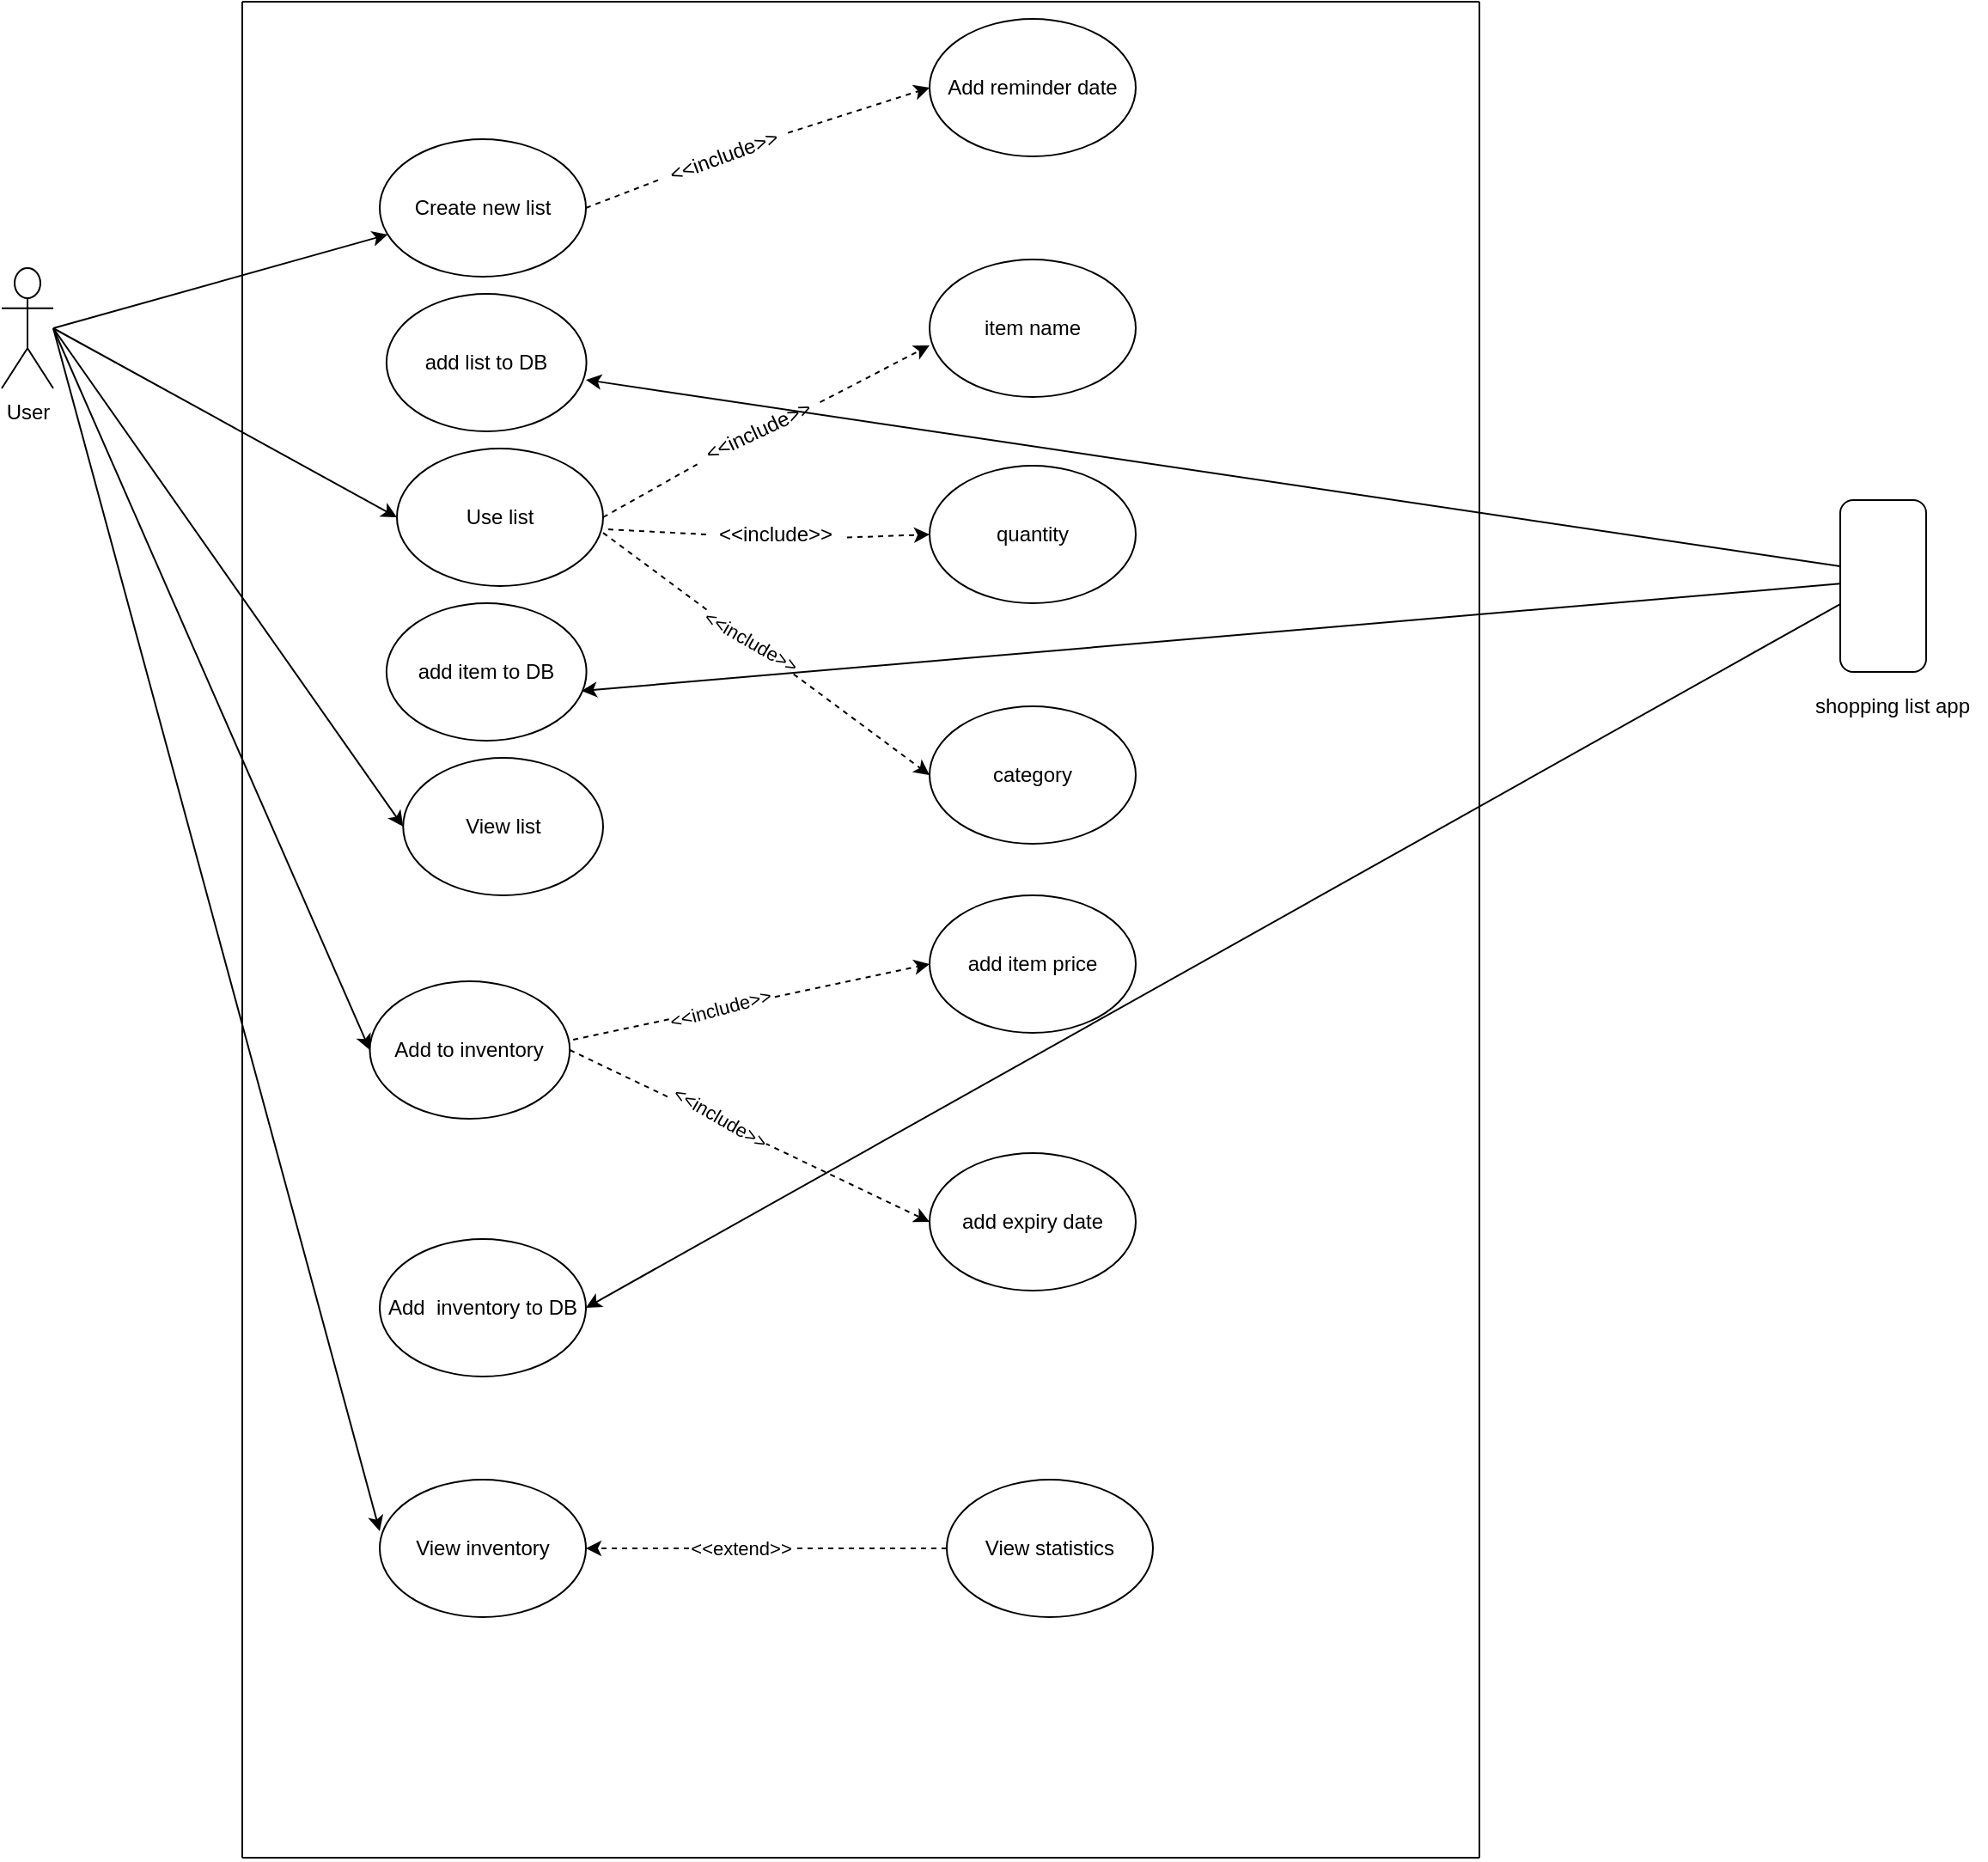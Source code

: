 <mxfile version="18.1.1" type="device"><diagram id="ScNYzU8HWsqsEv3crm3L" name="Page-1"><mxGraphModel dx="868" dy="516" grid="1" gridSize="10" guides="1" tooltips="1" connect="1" arrows="1" fold="1" page="1" pageScale="1" pageWidth="850" pageHeight="1100" math="0" shadow="0"><root><mxCell id="0"/><mxCell id="1" parent="0"/><mxCell id="9ohKPk2qutxQuQ65tgT4-1" value="User" style="shape=umlActor;verticalLabelPosition=bottom;verticalAlign=top;html=1;outlineConnect=0;" parent="1" vertex="1"><mxGeometry x="60" y="595" width="30" height="70" as="geometry"/></mxCell><mxCell id="9ohKPk2qutxQuQ65tgT4-4" value="Create new list" style="ellipse;whiteSpace=wrap;html=1;" parent="1" vertex="1"><mxGeometry x="280" y="520" width="120" height="80" as="geometry"/></mxCell><mxCell id="9ohKPk2qutxQuQ65tgT4-5" value="Use list" style="ellipse;whiteSpace=wrap;html=1;" parent="1" vertex="1"><mxGeometry x="290" y="700" width="120" height="80" as="geometry"/></mxCell><mxCell id="9ohKPk2qutxQuQ65tgT4-6" value="" style="endArrow=classic;html=1;rounded=0;" parent="1" target="9ohKPk2qutxQuQ65tgT4-4" edge="1"><mxGeometry width="50" height="50" relative="1" as="geometry"><mxPoint x="90" y="630" as="sourcePoint"/><mxPoint x="450" y="630" as="targetPoint"/></mxGeometry></mxCell><mxCell id="9ohKPk2qutxQuQ65tgT4-7" value="" style="endArrow=classic;html=1;rounded=0;entryX=0;entryY=0.5;entryDx=0;entryDy=0;" parent="1" target="9ohKPk2qutxQuQ65tgT4-5" edge="1"><mxGeometry width="50" height="50" relative="1" as="geometry"><mxPoint x="90" y="630" as="sourcePoint"/><mxPoint x="450" y="630" as="targetPoint"/></mxGeometry></mxCell><mxCell id="9ohKPk2qutxQuQ65tgT4-8" value="item name" style="ellipse;whiteSpace=wrap;html=1;" parent="1" vertex="1"><mxGeometry x="600" y="590" width="120" height="80" as="geometry"/></mxCell><mxCell id="9ohKPk2qutxQuQ65tgT4-9" value="quantity" style="ellipse;whiteSpace=wrap;html=1;" parent="1" vertex="1"><mxGeometry x="600" y="710" width="120" height="80" as="geometry"/></mxCell><mxCell id="9ohKPk2qutxQuQ65tgT4-12" value="" style="endArrow=classic;html=1;rounded=0;exitX=1;exitY=0.5;exitDx=0;exitDy=0;entryX=0;entryY=0.625;entryDx=0;entryDy=0;entryPerimeter=0;dashed=1;startArrow=none;" parent="1" source="9ohKPk2qutxQuQ65tgT4-26" target="9ohKPk2qutxQuQ65tgT4-8" edge="1"><mxGeometry width="50" height="50" relative="1" as="geometry"><mxPoint x="400" y="980" as="sourcePoint"/><mxPoint x="600" y="700" as="targetPoint"/></mxGeometry></mxCell><mxCell id="9ohKPk2qutxQuQ65tgT4-13" value="" style="endArrow=classic;html=1;rounded=0;exitX=1.025;exitY=0.588;exitDx=0;exitDy=0;entryX=0;entryY=0.5;entryDx=0;entryDy=0;exitPerimeter=0;dashed=1;startArrow=none;" parent="1" source="9ohKPk2qutxQuQ65tgT4-28" target="9ohKPk2qutxQuQ65tgT4-9" edge="1"><mxGeometry width="50" height="50" relative="1" as="geometry"><mxPoint x="420" y="750" as="sourcePoint"/><mxPoint x="607" y="709.04" as="targetPoint"/></mxGeometry></mxCell><mxCell id="9ohKPk2qutxQuQ65tgT4-15" value="Add reminder date" style="ellipse;whiteSpace=wrap;html=1;" parent="1" vertex="1"><mxGeometry x="600" y="450" width="120" height="80" as="geometry"/></mxCell><mxCell id="9ohKPk2qutxQuQ65tgT4-19" value="" style="group" parent="1" vertex="1" connectable="0"><mxGeometry x="600" y="850" width="120" height="80" as="geometry"/></mxCell><mxCell id="9ohKPk2qutxQuQ65tgT4-10" value="category" style="ellipse;whiteSpace=wrap;html=1;" parent="9ohKPk2qutxQuQ65tgT4-19" vertex="1"><mxGeometry width="120" height="80" as="geometry"/></mxCell><mxCell id="9ohKPk2qutxQuQ65tgT4-14" value="" style="endArrow=classic;html=1;rounded=0;exitX=1;exitY=0.613;exitDx=0;exitDy=0;entryX=0;entryY=0.5;entryDx=0;entryDy=0;exitPerimeter=0;dashed=1;" parent="9ohKPk2qutxQuQ65tgT4-19" source="9ohKPk2qutxQuQ65tgT4-5" target="9ohKPk2qutxQuQ65tgT4-10" edge="1"><mxGeometry width="50" height="50" relative="1" as="geometry"><mxPoint x="-187" y="-92.96" as="sourcePoint"/><mxPoint x="-0.96" y="-32" as="targetPoint"/></mxGeometry></mxCell><mxCell id="UT4AfAvTFm8dBczRuJlI-17" value="&amp;lt;&amp;lt;include&amp;gt;&amp;gt;" style="edgeLabel;html=1;align=center;verticalAlign=middle;resizable=0;points=[];rotation=30;" vertex="1" connectable="0" parent="9ohKPk2qutxQuQ65tgT4-14"><mxGeometry x="-0.104" y="1" relative="1" as="geometry"><mxPoint as="offset"/></mxGeometry></mxCell><mxCell id="9ohKPk2qutxQuQ65tgT4-20" value="" style="endArrow=classic;html=1;rounded=0;exitX=1;exitY=0.5;exitDx=0;exitDy=0;entryX=0;entryY=0.5;entryDx=0;entryDy=0;dashed=1;startArrow=none;" parent="1" source="9ohKPk2qutxQuQ65tgT4-21" target="9ohKPk2qutxQuQ65tgT4-15" edge="1"><mxGeometry width="50" height="50" relative="1" as="geometry"><mxPoint x="400" y="580" as="sourcePoint"/><mxPoint x="450" y="530" as="targetPoint"/></mxGeometry></mxCell><mxCell id="9ohKPk2qutxQuQ65tgT4-21" value="&amp;lt;&amp;lt;include&amp;gt;&amp;gt;" style="text;html=1;align=center;verticalAlign=middle;resizable=0;points=[];autosize=1;strokeColor=none;fillColor=none;rotation=-20;" parent="1" vertex="1"><mxGeometry x="440" y="520" width="80" height="20" as="geometry"/></mxCell><mxCell id="9ohKPk2qutxQuQ65tgT4-24" value="" style="endArrow=none;html=1;rounded=0;exitX=1;exitY=0.5;exitDx=0;exitDy=0;entryX=0;entryY=0.5;entryDx=0;entryDy=0;dashed=1;" parent="1" source="9ohKPk2qutxQuQ65tgT4-4" target="9ohKPk2qutxQuQ65tgT4-21" edge="1"><mxGeometry width="50" height="50" relative="1" as="geometry"><mxPoint x="400" y="560" as="sourcePoint"/><mxPoint x="600" y="490" as="targetPoint"/></mxGeometry></mxCell><mxCell id="9ohKPk2qutxQuQ65tgT4-26" value="&amp;lt;&amp;lt;include&amp;gt;&amp;gt;" style="text;html=1;align=center;verticalAlign=middle;resizable=0;points=[];autosize=1;strokeColor=none;fillColor=none;rotation=-25;" parent="1" vertex="1"><mxGeometry x="460" y="680" width="80" height="20" as="geometry"/></mxCell><mxCell id="9ohKPk2qutxQuQ65tgT4-27" value="" style="endArrow=none;html=1;rounded=0;exitX=1;exitY=0.5;exitDx=0;exitDy=0;entryX=0;entryY=0.625;entryDx=0;entryDy=0;entryPerimeter=0;dashed=1;" parent="1" source="9ohKPk2qutxQuQ65tgT4-5" target="9ohKPk2qutxQuQ65tgT4-26" edge="1"><mxGeometry width="50" height="50" relative="1" as="geometry"><mxPoint x="410" y="740" as="sourcePoint"/><mxPoint x="600" y="640" as="targetPoint"/></mxGeometry></mxCell><mxCell id="9ohKPk2qutxQuQ65tgT4-28" value="&amp;lt;&amp;lt;include&amp;gt;&amp;gt;" style="text;html=1;align=center;verticalAlign=middle;resizable=0;points=[];autosize=1;strokeColor=none;fillColor=none;rotation=0;" parent="1" vertex="1"><mxGeometry x="470" y="740" width="80" height="20" as="geometry"/></mxCell><mxCell id="9ohKPk2qutxQuQ65tgT4-29" value="" style="endArrow=none;html=1;rounded=0;exitX=1.025;exitY=0.588;exitDx=0;exitDy=0;entryX=0;entryY=0.5;entryDx=0;entryDy=0;exitPerimeter=0;dashed=1;" parent="1" source="9ohKPk2qutxQuQ65tgT4-5" target="9ohKPk2qutxQuQ65tgT4-28" edge="1"><mxGeometry width="50" height="50" relative="1" as="geometry"><mxPoint x="413" y="747.04" as="sourcePoint"/><mxPoint x="600" y="750" as="targetPoint"/></mxGeometry></mxCell><mxCell id="9ohKPk2qutxQuQ65tgT4-32" value="" style="endArrow=classic;html=1;rounded=0;entryX=0;entryY=0.5;entryDx=0;entryDy=0;" parent="1" target="9ohKPk2qutxQuQ65tgT4-30" edge="1"><mxGeometry width="50" height="50" relative="1" as="geometry"><mxPoint x="90" y="630" as="sourcePoint"/><mxPoint x="300" y="750" as="targetPoint"/></mxGeometry></mxCell><mxCell id="9ohKPk2qutxQuQ65tgT4-33" value="" style="endArrow=classic;html=1;rounded=0;entryX=0;entryY=0.375;entryDx=0;entryDy=0;entryPerimeter=0;" parent="1" target="UT4AfAvTFm8dBczRuJlI-4" edge="1"><mxGeometry width="50" height="50" relative="1" as="geometry"><mxPoint x="90" y="630" as="sourcePoint"/><mxPoint x="260" y="1170" as="targetPoint"/></mxGeometry></mxCell><mxCell id="9ohKPk2qutxQuQ65tgT4-34" value="add item price" style="ellipse;whiteSpace=wrap;html=1;" parent="1" vertex="1"><mxGeometry x="600" y="960" width="120" height="80" as="geometry"/></mxCell><mxCell id="9ohKPk2qutxQuQ65tgT4-35" value="add expiry date" style="ellipse;whiteSpace=wrap;html=1;" parent="1" vertex="1"><mxGeometry x="600" y="1110" width="120" height="80" as="geometry"/></mxCell><mxCell id="9ohKPk2qutxQuQ65tgT4-36" value="" style="endArrow=classic;html=1;rounded=0;dashed=1;exitX=1.017;exitY=0.425;exitDx=0;exitDy=0;exitPerimeter=0;entryX=0;entryY=0.5;entryDx=0;entryDy=0;" parent="1" source="9ohKPk2qutxQuQ65tgT4-31" target="9ohKPk2qutxQuQ65tgT4-34" edge="1"><mxGeometry width="50" height="50" relative="1" as="geometry"><mxPoint x="400" y="960" as="sourcePoint"/><mxPoint x="450" y="910" as="targetPoint"/></mxGeometry></mxCell><mxCell id="UT4AfAvTFm8dBczRuJlI-15" value="&amp;lt;&amp;lt;include&amp;gt;&amp;gt;" style="edgeLabel;html=1;align=center;verticalAlign=middle;resizable=0;points=[];rotation=-15;" vertex="1" connectable="0" parent="9ohKPk2qutxQuQ65tgT4-36"><mxGeometry x="-0.182" relative="1" as="geometry"><mxPoint as="offset"/></mxGeometry></mxCell><mxCell id="9ohKPk2qutxQuQ65tgT4-37" value="" style="endArrow=classic;html=1;rounded=0;dashed=1;exitX=1;exitY=0.5;exitDx=0;exitDy=0;entryX=0;entryY=0.5;entryDx=0;entryDy=0;" parent="1" source="9ohKPk2qutxQuQ65tgT4-31" target="9ohKPk2qutxQuQ65tgT4-35" edge="1"><mxGeometry width="50" height="50" relative="1" as="geometry"><mxPoint x="412.04" y="1054" as="sourcePoint"/><mxPoint x="620" y="1010" as="targetPoint"/></mxGeometry></mxCell><mxCell id="UT4AfAvTFm8dBczRuJlI-16" value="&amp;lt;&amp;lt;include&amp;gt;&amp;gt;" style="edgeLabel;html=1;align=center;verticalAlign=middle;resizable=0;points=[];rotation=30;" vertex="1" connectable="0" parent="9ohKPk2qutxQuQ65tgT4-37"><mxGeometry x="-0.172" y="3" relative="1" as="geometry"><mxPoint x="-1" as="offset"/></mxGeometry></mxCell><mxCell id="UT4AfAvTFm8dBczRuJlI-1" value="" style="endArrow=none;html=1;rounded=0;" edge="1" parent="1"><mxGeometry width="50" height="50" relative="1" as="geometry"><mxPoint x="200" y="440" as="sourcePoint"/><mxPoint x="920" y="440" as="targetPoint"/></mxGeometry></mxCell><mxCell id="UT4AfAvTFm8dBczRuJlI-2" value="" style="endArrow=none;html=1;rounded=0;" edge="1" parent="1"><mxGeometry width="50" height="50" relative="1" as="geometry"><mxPoint x="200" y="440" as="sourcePoint"/><mxPoint x="200" y="1520" as="targetPoint"/></mxGeometry></mxCell><mxCell id="UT4AfAvTFm8dBczRuJlI-3" value="" style="endArrow=none;html=1;rounded=0;" edge="1" parent="1"><mxGeometry width="50" height="50" relative="1" as="geometry"><mxPoint x="920" y="440" as="sourcePoint"/><mxPoint x="920" y="1520" as="targetPoint"/></mxGeometry></mxCell><mxCell id="UT4AfAvTFm8dBczRuJlI-4" value="View inventory" style="ellipse;whiteSpace=wrap;html=1;" vertex="1" parent="1"><mxGeometry x="280" y="1300" width="120" height="80" as="geometry"/></mxCell><mxCell id="UT4AfAvTFm8dBczRuJlI-5" value="View statistics" style="ellipse;whiteSpace=wrap;html=1;" vertex="1" parent="1"><mxGeometry x="610" y="1300" width="120" height="80" as="geometry"/></mxCell><mxCell id="UT4AfAvTFm8dBczRuJlI-7" value="" style="endArrow=classic;html=1;rounded=0;entryX=1;entryY=0.5;entryDx=0;entryDy=0;entryPerimeter=0;dashed=1;" edge="1" parent="1" source="UT4AfAvTFm8dBczRuJlI-5" target="UT4AfAvTFm8dBczRuJlI-4"><mxGeometry width="50" height="50" relative="1" as="geometry"><mxPoint x="500" y="1470" as="sourcePoint"/><mxPoint x="400" y="1350" as="targetPoint"/></mxGeometry></mxCell><mxCell id="UT4AfAvTFm8dBczRuJlI-9" value="&amp;lt;&amp;lt;extend&amp;gt;&amp;gt;" style="edgeLabel;html=1;align=center;verticalAlign=middle;resizable=0;points=[];rotation=0;" vertex="1" connectable="0" parent="UT4AfAvTFm8dBczRuJlI-7"><mxGeometry x="0.144" relative="1" as="geometry"><mxPoint as="offset"/></mxGeometry></mxCell><mxCell id="UT4AfAvTFm8dBczRuJlI-14" value="" style="group" vertex="1" connectable="0" parent="1"><mxGeometry x="90" y="630" width="320" height="460" as="geometry"/></mxCell><mxCell id="9ohKPk2qutxQuQ65tgT4-31" value="Add to inventory" style="ellipse;whiteSpace=wrap;html=1;" parent="UT4AfAvTFm8dBczRuJlI-14" vertex="1"><mxGeometry x="184.242" y="380" width="116.364" height="80" as="geometry"/></mxCell><mxCell id="UT4AfAvTFm8dBczRuJlI-13" value="" style="endArrow=classic;html=1;rounded=0;entryX=0;entryY=0.5;entryDx=0;entryDy=0;" edge="1" parent="UT4AfAvTFm8dBczRuJlI-14" target="9ohKPk2qutxQuQ65tgT4-31"><mxGeometry width="50" height="50" relative="1" as="geometry"><mxPoint as="sourcePoint"/><mxPoint x="191.03" y="424" as="targetPoint"/></mxGeometry></mxCell><mxCell id="UT4AfAvTFm8dBczRuJlI-21" value="add list to DB" style="ellipse;whiteSpace=wrap;html=1;" vertex="1" parent="UT4AfAvTFm8dBczRuJlI-14"><mxGeometry x="193.939" y="-20" width="116.364" height="80" as="geometry"/></mxCell><mxCell id="UT4AfAvTFm8dBczRuJlI-22" value="add item to DB" style="ellipse;whiteSpace=wrap;html=1;" vertex="1" parent="UT4AfAvTFm8dBczRuJlI-14"><mxGeometry x="193.939" y="160" width="116.364" height="80" as="geometry"/></mxCell><mxCell id="9ohKPk2qutxQuQ65tgT4-30" value="View list" style="ellipse;whiteSpace=wrap;html=1;" parent="UT4AfAvTFm8dBczRuJlI-14" vertex="1"><mxGeometry x="203.636" y="250" width="116.364" height="80" as="geometry"/></mxCell><mxCell id="UT4AfAvTFm8dBczRuJlI-18" value="" style="endArrow=none;html=1;rounded=0;" edge="1" parent="1"><mxGeometry width="50" height="50" relative="1" as="geometry"><mxPoint x="200" y="1520" as="sourcePoint"/><mxPoint x="920" y="1520" as="targetPoint"/></mxGeometry></mxCell><mxCell id="UT4AfAvTFm8dBczRuJlI-19" value="Actor" style="shape=umlActor;verticalLabelPosition=bottom;verticalAlign=top;html=1;outlineConnect=0;" vertex="1" parent="1"><mxGeometry x="1130" y="740" width="30" height="60" as="geometry"/></mxCell><mxCell id="UT4AfAvTFm8dBczRuJlI-23" value="Add&amp;nbsp; inventory to DB" style="ellipse;whiteSpace=wrap;html=1;" vertex="1" parent="1"><mxGeometry x="280" y="1160" width="120" height="80" as="geometry"/></mxCell><mxCell id="UT4AfAvTFm8dBczRuJlI-24" value="" style="endArrow=classic;html=1;rounded=0;" edge="1" parent="1"><mxGeometry width="50" height="50" relative="1" as="geometry"><mxPoint x="1140" y="770" as="sourcePoint"/><mxPoint x="400" y="660" as="targetPoint"/></mxGeometry></mxCell><mxCell id="UT4AfAvTFm8dBczRuJlI-26" value="" style="endArrow=classic;html=1;rounded=0;entryX=0.975;entryY=0.638;entryDx=0;entryDy=0;entryPerimeter=0;" edge="1" parent="1" target="UT4AfAvTFm8dBczRuJlI-22"><mxGeometry width="50" height="50" relative="1" as="geometry"><mxPoint x="1140" y="777.785" as="sourcePoint"/><mxPoint x="410" y="670" as="targetPoint"/></mxGeometry></mxCell><mxCell id="UT4AfAvTFm8dBczRuJlI-27" value="" style="endArrow=classic;html=1;rounded=0;entryX=1;entryY=0.5;entryDx=0;entryDy=0;exitX=0.267;exitY=0.767;exitDx=0;exitDy=0;exitPerimeter=0;" edge="1" parent="1" source="UT4AfAvTFm8dBczRuJlI-19" target="UT4AfAvTFm8dBczRuJlI-23"><mxGeometry width="50" height="50" relative="1" as="geometry"><mxPoint x="1150" y="787.785" as="sourcePoint"/><mxPoint x="410" y="840" as="targetPoint"/></mxGeometry></mxCell><mxCell id="UT4AfAvTFm8dBczRuJlI-30" value="" style="rounded=1;whiteSpace=wrap;html=1;" vertex="1" parent="1"><mxGeometry x="1130" y="730" width="50" height="100" as="geometry"/></mxCell><mxCell id="UT4AfAvTFm8dBczRuJlI-31" value="shopping list app" style="text;html=1;align=center;verticalAlign=middle;resizable=0;points=[];autosize=1;strokeColor=none;fillColor=none;" vertex="1" parent="1"><mxGeometry x="1105" y="840" width="110" height="20" as="geometry"/></mxCell></root></mxGraphModel></diagram></mxfile>